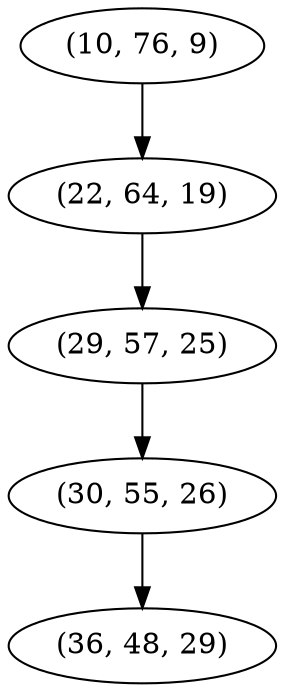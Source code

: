 digraph tree {
    "(10, 76, 9)";
    "(22, 64, 19)";
    "(29, 57, 25)";
    "(30, 55, 26)";
    "(36, 48, 29)";
    "(10, 76, 9)" -> "(22, 64, 19)";
    "(22, 64, 19)" -> "(29, 57, 25)";
    "(29, 57, 25)" -> "(30, 55, 26)";
    "(30, 55, 26)" -> "(36, 48, 29)";
}
